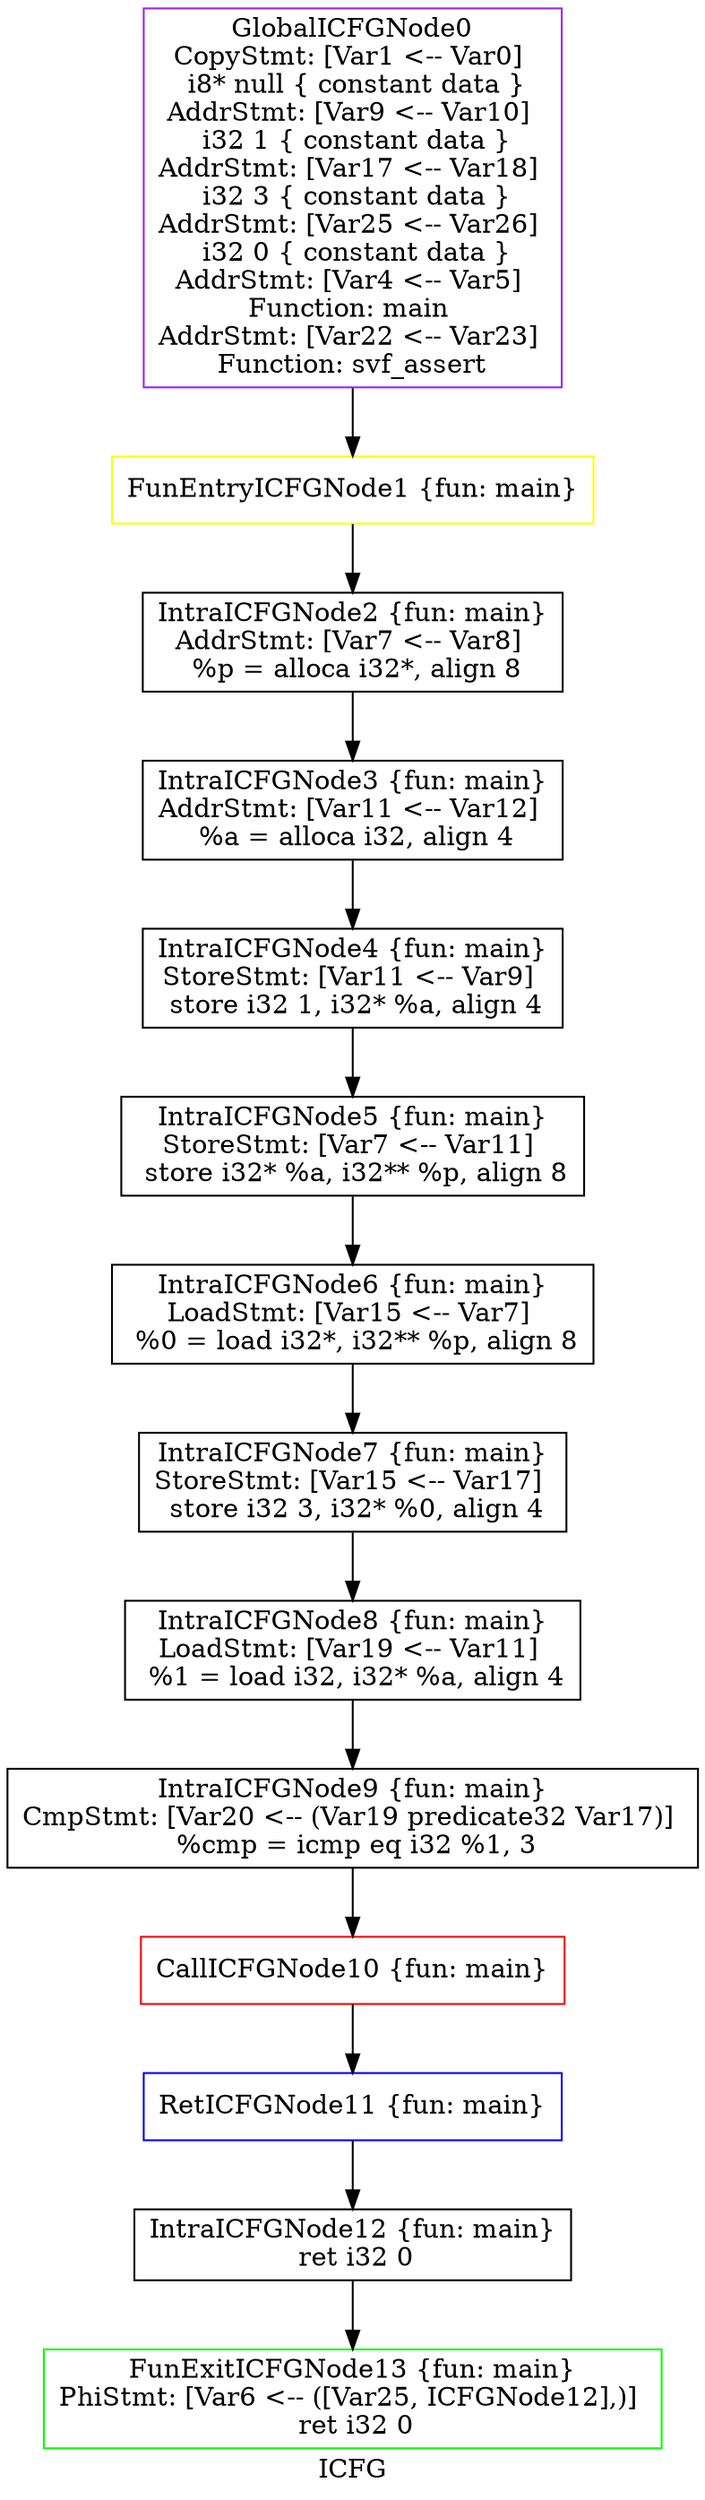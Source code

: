 digraph "ICFG" {
	label="ICFG";

	Node0x5644e8ef2900 [shape=record,color=purple,label="{GlobalICFGNode0\nCopyStmt: [Var1 \<-- Var0]  \n i8* null \{ constant data \}\nAddrStmt: [Var9 \<-- Var10]  \n i32 1 \{ constant data \}\nAddrStmt: [Var17 \<-- Var18]  \n i32 3 \{ constant data \}\nAddrStmt: [Var25 \<-- Var26]  \n i32 0 \{ constant data \}\nAddrStmt: [Var4 \<-- Var5]  \nFunction: main \nAddrStmt: [Var22 \<-- Var23]  \nFunction: svf_assert }"];
	Node0x5644e8ef2900 -> Node0x5644e8e49830[style=solid];
	Node0x5644e8e49830 [shape=record,color=yellow,label="{FunEntryICFGNode1 \{fun: main\}}"];
	Node0x5644e8e49830 -> Node0x5644e8ef1aa0[style=solid];
	Node0x5644e8ef1aa0 [shape=record,color=black,label="{IntraICFGNode2 \{fun: main\}\nAddrStmt: [Var7 \<-- Var8]  \n   %p = alloca i32*, align 8 }"];
	Node0x5644e8ef1aa0 -> Node0x5644e8eee540[style=solid];
	Node0x5644e8eee540 [shape=record,color=black,label="{IntraICFGNode3 \{fun: main\}\nAddrStmt: [Var11 \<-- Var12]  \n   %a = alloca i32, align 4 }"];
	Node0x5644e8eee540 -> Node0x5644e8eee690[style=solid];
	Node0x5644e8eee690 [shape=record,color=black,label="{IntraICFGNode4 \{fun: main\}\nStoreStmt: [Var11 \<-- Var9]  \n   store i32 1, i32* %a, align 4 }"];
	Node0x5644e8eee690 -> Node0x5644e8eee810[style=solid];
	Node0x5644e8eee810 [shape=record,color=black,label="{IntraICFGNode5 \{fun: main\}\nStoreStmt: [Var7 \<-- Var11]  \n   store i32* %a, i32** %p, align 8 }"];
	Node0x5644e8eee810 -> Node0x5644e8ef0fe0[style=solid];
	Node0x5644e8ef0fe0 [shape=record,color=black,label="{IntraICFGNode6 \{fun: main\}\nLoadStmt: [Var15 \<-- Var7]  \n   %0 = load i32*, i32** %p, align 8 }"];
	Node0x5644e8ef0fe0 -> Node0x5644e8ef11e0[style=solid];
	Node0x5644e8ef11e0 [shape=record,color=black,label="{IntraICFGNode7 \{fun: main\}\nStoreStmt: [Var15 \<-- Var17]  \n   store i32 3, i32* %0, align 4 }"];
	Node0x5644e8ef11e0 -> Node0x5644e8ef13e0[style=solid];
	Node0x5644e8ef13e0 [shape=record,color=black,label="{IntraICFGNode8 \{fun: main\}\nLoadStmt: [Var19 \<-- Var11]  \n   %1 = load i32, i32* %a, align 4 }"];
	Node0x5644e8ef13e0 -> Node0x5644e8ef15e0[style=solid];
	Node0x5644e8ef15e0 [shape=record,color=black,label="{IntraICFGNode9 \{fun: main\}\nCmpStmt: [Var20 \<-- (Var19 predicate32 Var17)]  \n   %cmp = icmp eq i32 %1, 3 }"];
	Node0x5644e8ef15e0 -> Node0x5644e8ef17e0[style=solid];
	Node0x5644e8ef17e0 [shape=record,color=red,label="{CallICFGNode10 \{fun: main\}}"];
	Node0x5644e8ef17e0 -> Node0x5644e8e49a30[style=solid];
	Node0x5644e8e49a30 [shape=record,color=blue,label="{RetICFGNode11 \{fun: main\}}"];
	Node0x5644e8e49a30 -> Node0x5644e8eef310[style=solid];
	Node0x5644e8eef310 [shape=record,color=black,label="{IntraICFGNode12 \{fun: main\}\n   ret i32 0 }"];
	Node0x5644e8eef310 -> Node0x5644e8eef510[style=solid];
	Node0x5644e8eef510 [shape=record,color=green,label="{FunExitICFGNode13 \{fun: main\}\nPhiStmt: [Var6 \<-- ([Var25, ICFGNode12],)]  \n   ret i32 0 }"];
}
